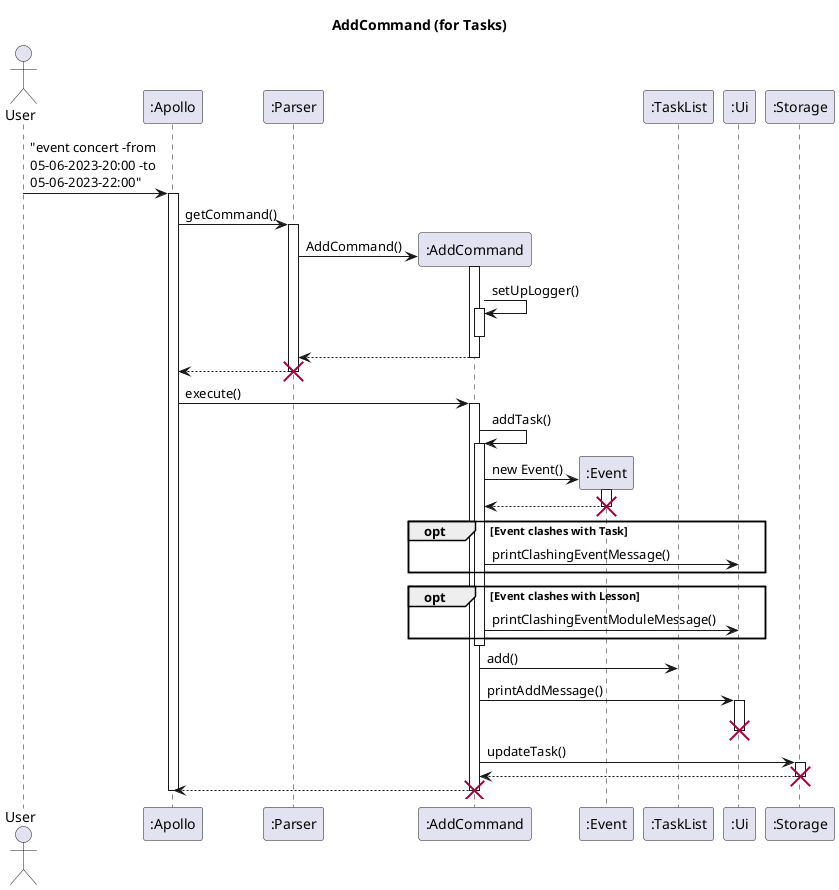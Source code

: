 @startuml
'https://plantuml.com/sequence-diagram

skinparam maxMessageSize 150

title AddCommand (for Tasks)

actor User
participant ":Apollo" as Apollo
participant ":Parser" as Parser
participant ":AddCommand" as add
participant ":Event" as Event
participant ":TaskList" as TaskList
participant ":Ui" as Ui
participant ":Storage" as Storage

User -> Apollo : "event concert -from 05-06-2023-20:00 -to 05-06-2023-22:00"
activate Apollo
Apollo -> Parser : getCommand()
activate Parser
Parser -> add** : AddCommand()
add++
add -> add ++ : setUpLogger()
add--
return
return
destroy Parser

Apollo -> add : execute()
activate add
add -> add++ : addTask()
add -> Event** : new Event()
Event++
return
destroy Event
opt Event clashes with Task
add -> Ui : printClashingEventMessage()
end
opt Event clashes with Lesson
add -> Ui : printClashingEventModuleMessage()
end
add--
add -> TaskList : add()

add -> Ui++ : printAddMessage()
destroy Ui
add -> Storage ++ : updateTask()
return
destroy Storage
add --> Apollo
destroy add
Apollo--
@enduml